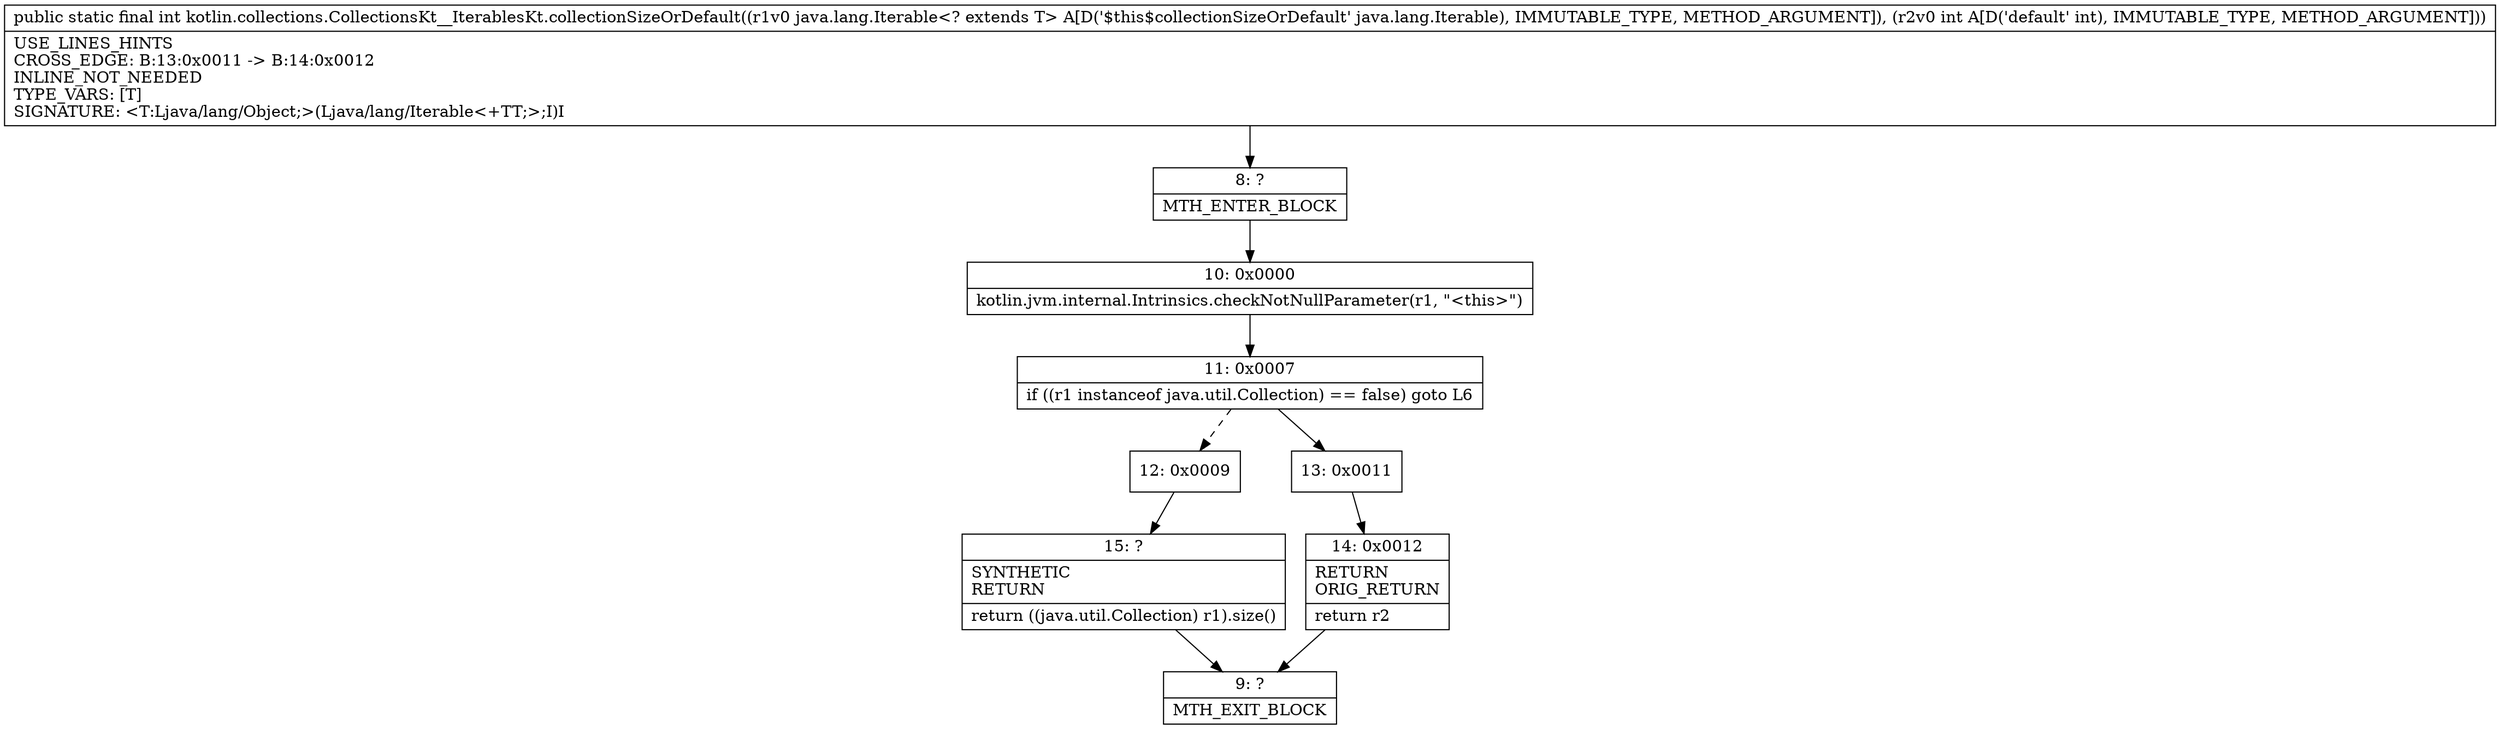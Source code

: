 digraph "CFG forkotlin.collections.CollectionsKt__IterablesKt.collectionSizeOrDefault(Ljava\/lang\/Iterable;I)I" {
Node_8 [shape=record,label="{8\:\ ?|MTH_ENTER_BLOCK\l}"];
Node_10 [shape=record,label="{10\:\ 0x0000|kotlin.jvm.internal.Intrinsics.checkNotNullParameter(r1, \"\<this\>\")\l}"];
Node_11 [shape=record,label="{11\:\ 0x0007|if ((r1 instanceof java.util.Collection) == false) goto L6\l}"];
Node_12 [shape=record,label="{12\:\ 0x0009}"];
Node_15 [shape=record,label="{15\:\ ?|SYNTHETIC\lRETURN\l|return ((java.util.Collection) r1).size()\l}"];
Node_9 [shape=record,label="{9\:\ ?|MTH_EXIT_BLOCK\l}"];
Node_13 [shape=record,label="{13\:\ 0x0011}"];
Node_14 [shape=record,label="{14\:\ 0x0012|RETURN\lORIG_RETURN\l|return r2\l}"];
MethodNode[shape=record,label="{public static final int kotlin.collections.CollectionsKt__IterablesKt.collectionSizeOrDefault((r1v0 java.lang.Iterable\<? extends T\> A[D('$this$collectionSizeOrDefault' java.lang.Iterable), IMMUTABLE_TYPE, METHOD_ARGUMENT]), (r2v0 int A[D('default' int), IMMUTABLE_TYPE, METHOD_ARGUMENT]))  | USE_LINES_HINTS\lCROSS_EDGE: B:13:0x0011 \-\> B:14:0x0012\lINLINE_NOT_NEEDED\lTYPE_VARS: [T]\lSIGNATURE: \<T:Ljava\/lang\/Object;\>(Ljava\/lang\/Iterable\<+TT;\>;I)I\l}"];
MethodNode -> Node_8;Node_8 -> Node_10;
Node_10 -> Node_11;
Node_11 -> Node_12[style=dashed];
Node_11 -> Node_13;
Node_12 -> Node_15;
Node_15 -> Node_9;
Node_13 -> Node_14;
Node_14 -> Node_9;
}

